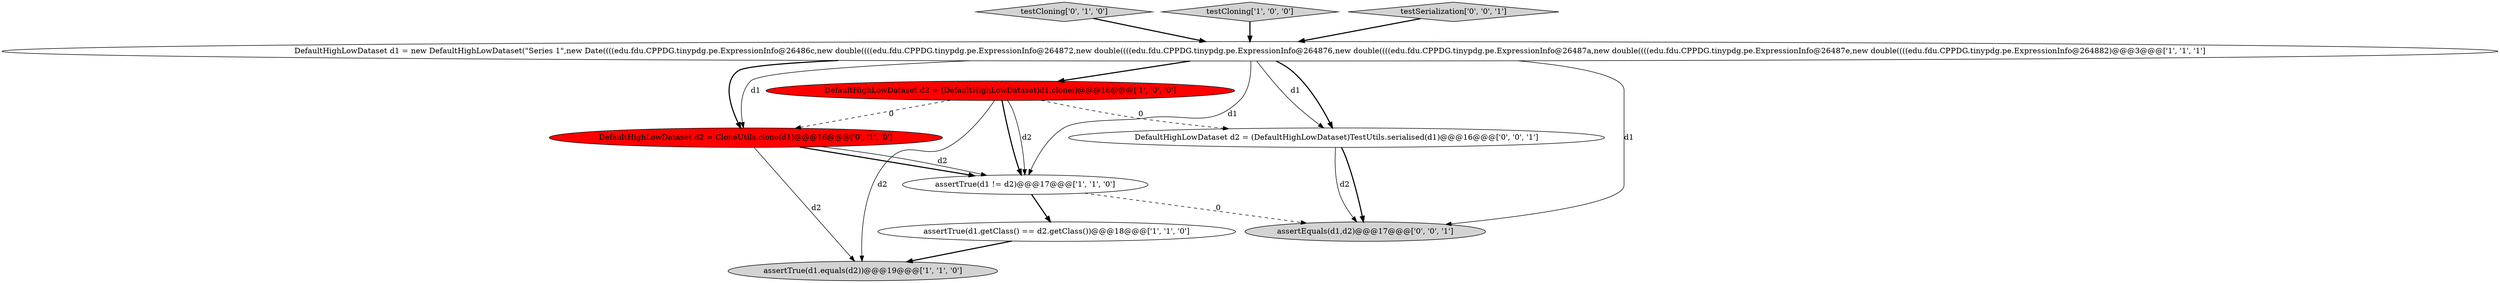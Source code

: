 digraph {
6 [style = filled, label = "testCloning['0', '1', '0']", fillcolor = lightgray, shape = diamond image = "AAA0AAABBB2BBB"];
0 [style = filled, label = "testCloning['1', '0', '0']", fillcolor = lightgray, shape = diamond image = "AAA0AAABBB1BBB"];
7 [style = filled, label = "DefaultHighLowDataset d2 = CloneUtils.clone(d1)@@@16@@@['0', '1', '0']", fillcolor = red, shape = ellipse image = "AAA1AAABBB2BBB"];
5 [style = filled, label = "assertTrue(d1.getClass() == d2.getClass())@@@18@@@['1', '1', '0']", fillcolor = white, shape = ellipse image = "AAA0AAABBB1BBB"];
8 [style = filled, label = "assertEquals(d1,d2)@@@17@@@['0', '0', '1']", fillcolor = lightgray, shape = ellipse image = "AAA0AAABBB3BBB"];
1 [style = filled, label = "assertTrue(d1 != d2)@@@17@@@['1', '1', '0']", fillcolor = white, shape = ellipse image = "AAA0AAABBB1BBB"];
3 [style = filled, label = "DefaultHighLowDataset d2 = (DefaultHighLowDataset)d1.clone()@@@16@@@['1', '0', '0']", fillcolor = red, shape = ellipse image = "AAA1AAABBB1BBB"];
4 [style = filled, label = "assertTrue(d1.equals(d2))@@@19@@@['1', '1', '0']", fillcolor = lightgray, shape = ellipse image = "AAA0AAABBB1BBB"];
9 [style = filled, label = "DefaultHighLowDataset d2 = (DefaultHighLowDataset)TestUtils.serialised(d1)@@@16@@@['0', '0', '1']", fillcolor = white, shape = ellipse image = "AAA0AAABBB3BBB"];
2 [style = filled, label = "DefaultHighLowDataset d1 = new DefaultHighLowDataset(\"Series 1\",new Date((((edu.fdu.CPPDG.tinypdg.pe.ExpressionInfo@26486c,new double((((edu.fdu.CPPDG.tinypdg.pe.ExpressionInfo@264872,new double((((edu.fdu.CPPDG.tinypdg.pe.ExpressionInfo@264876,new double((((edu.fdu.CPPDG.tinypdg.pe.ExpressionInfo@26487a,new double((((edu.fdu.CPPDG.tinypdg.pe.ExpressionInfo@26487e,new double((((edu.fdu.CPPDG.tinypdg.pe.ExpressionInfo@264882)@@@3@@@['1', '1', '1']", fillcolor = white, shape = ellipse image = "AAA0AAABBB1BBB"];
10 [style = filled, label = "testSerialization['0', '0', '1']", fillcolor = lightgray, shape = diamond image = "AAA0AAABBB3BBB"];
1->5 [style = bold, label=""];
7->1 [style = bold, label=""];
3->1 [style = bold, label=""];
3->7 [style = dashed, label="0"];
3->1 [style = solid, label="d2"];
2->3 [style = bold, label=""];
0->2 [style = bold, label=""];
2->9 [style = bold, label=""];
2->9 [style = solid, label="d1"];
3->4 [style = solid, label="d2"];
9->8 [style = bold, label=""];
7->1 [style = solid, label="d2"];
6->2 [style = bold, label=""];
2->1 [style = solid, label="d1"];
7->4 [style = solid, label="d2"];
3->9 [style = dashed, label="0"];
5->4 [style = bold, label=""];
2->8 [style = solid, label="d1"];
1->8 [style = dashed, label="0"];
10->2 [style = bold, label=""];
9->8 [style = solid, label="d2"];
2->7 [style = bold, label=""];
2->7 [style = solid, label="d1"];
}
